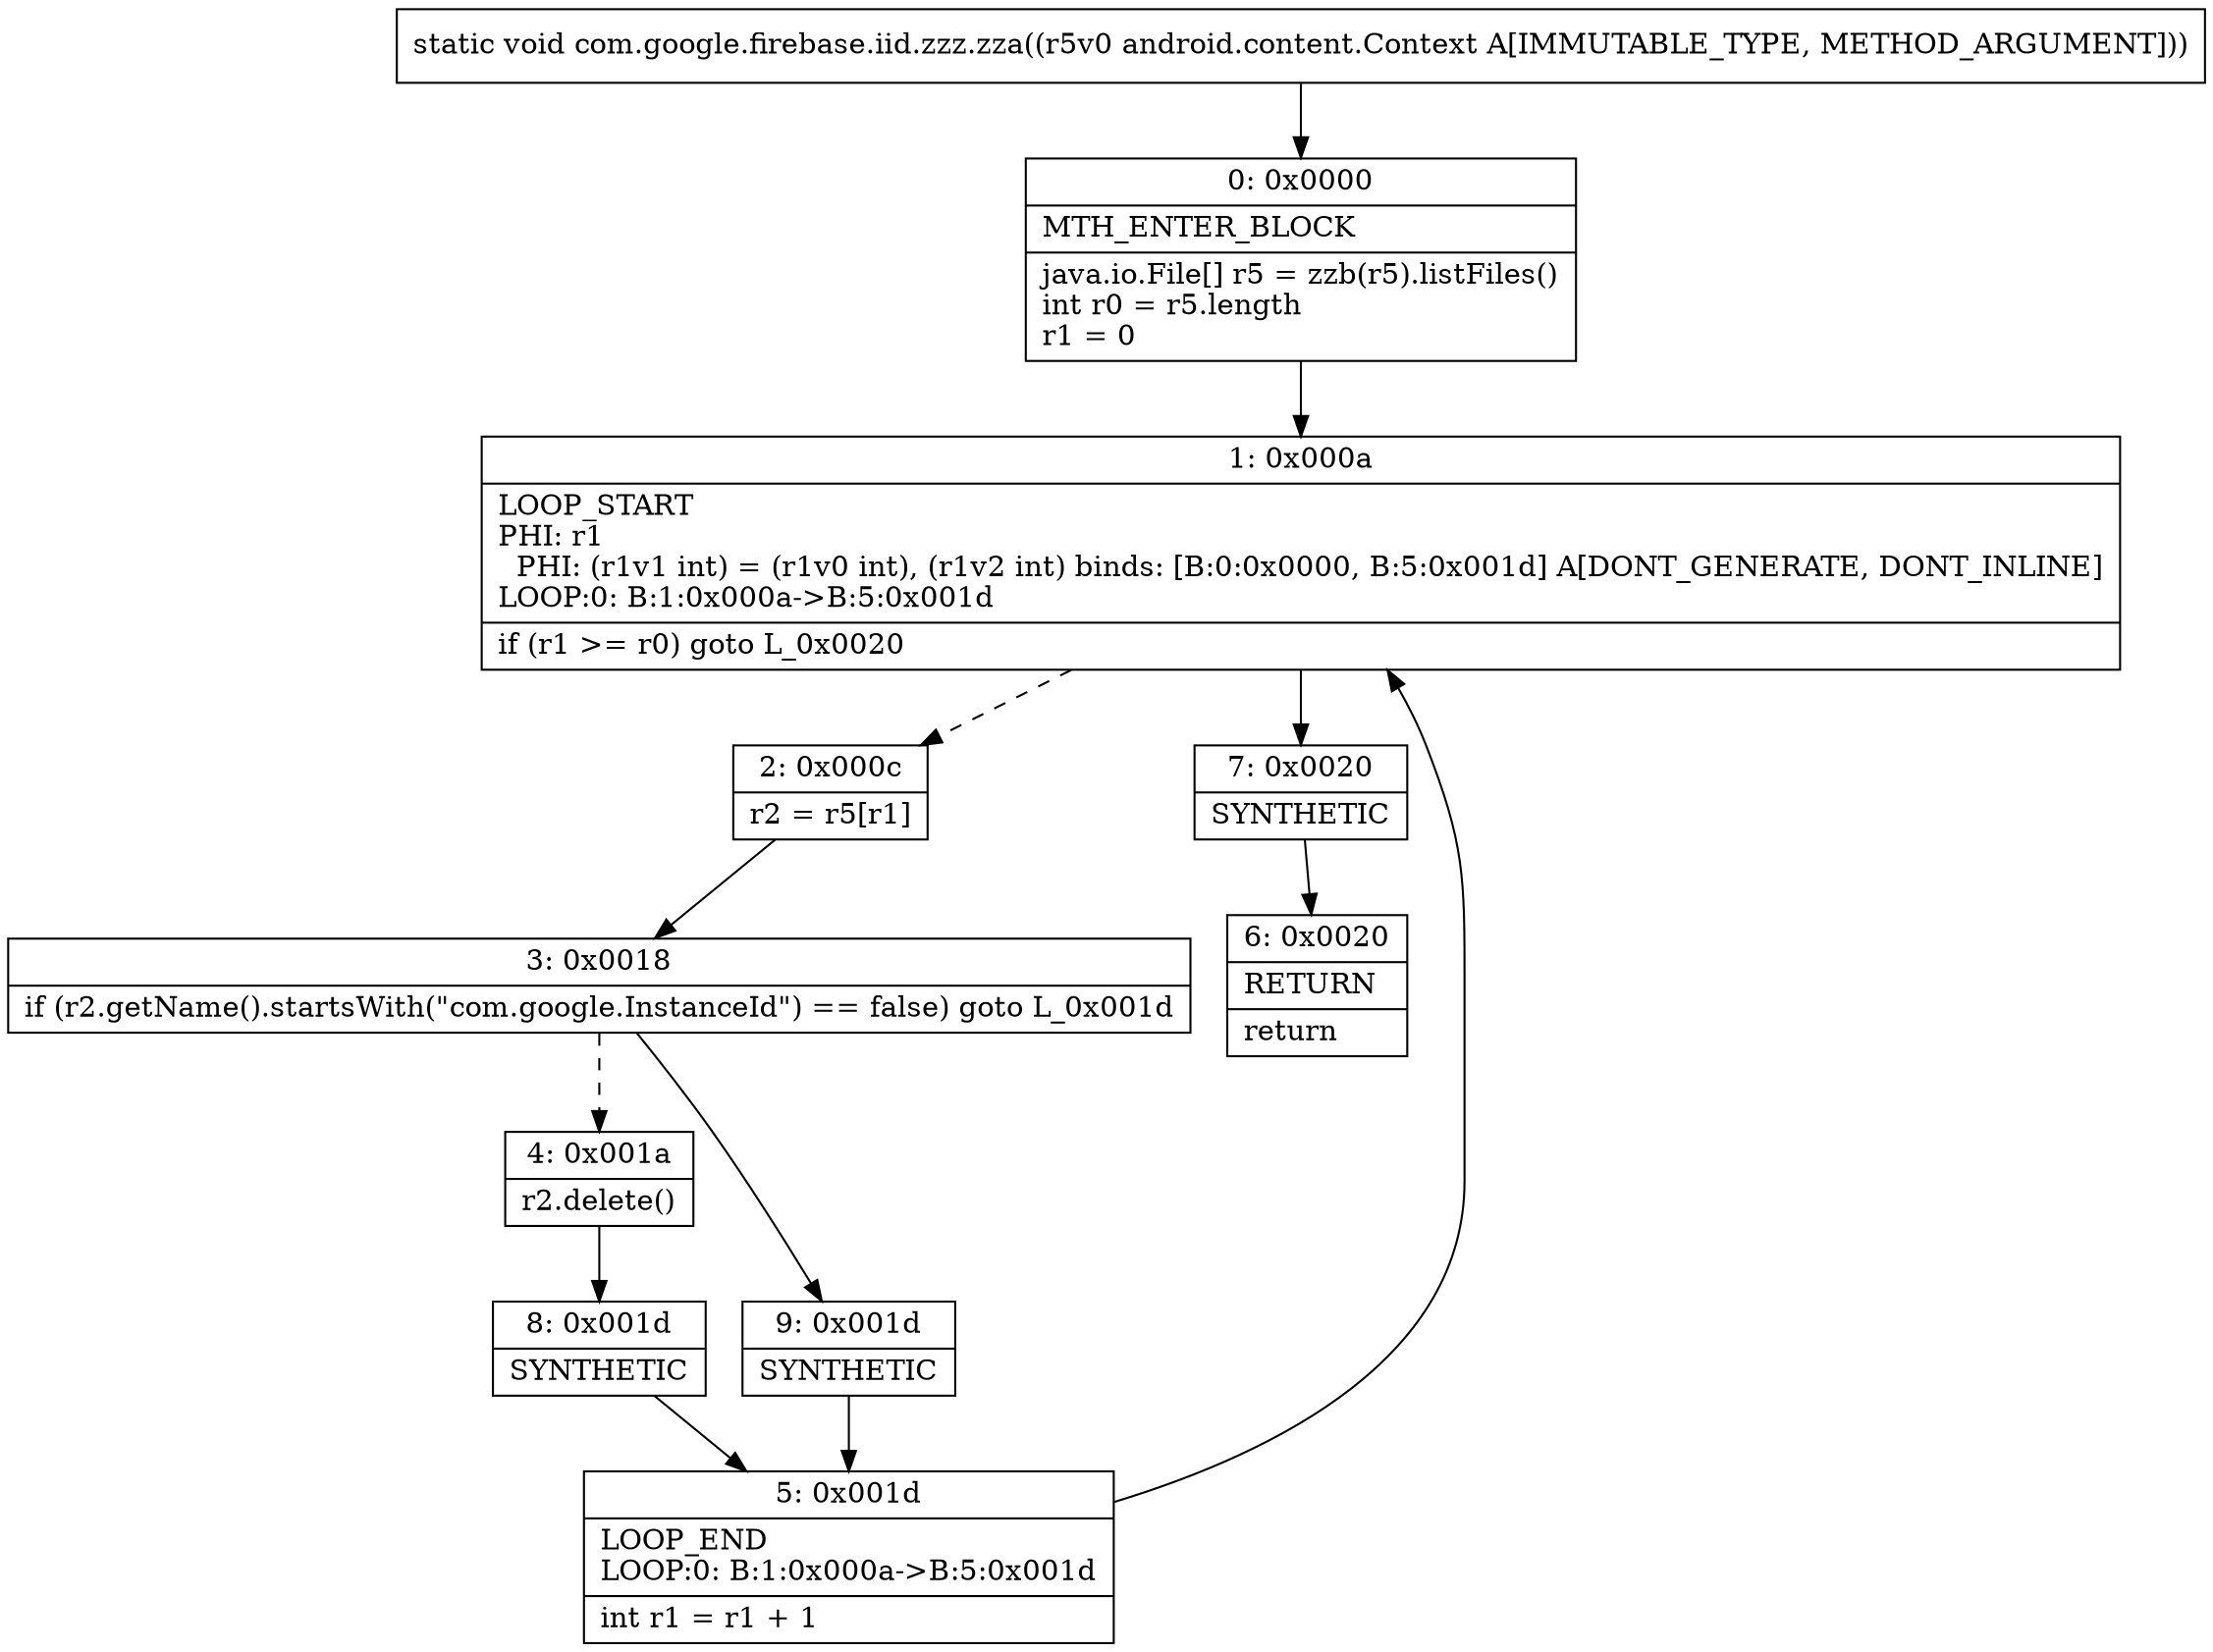 digraph "CFG forcom.google.firebase.iid.zzz.zza(Landroid\/content\/Context;)V" {
Node_0 [shape=record,label="{0\:\ 0x0000|MTH_ENTER_BLOCK\l|java.io.File[] r5 = zzb(r5).listFiles()\lint r0 = r5.length\lr1 = 0\l}"];
Node_1 [shape=record,label="{1\:\ 0x000a|LOOP_START\lPHI: r1 \l  PHI: (r1v1 int) = (r1v0 int), (r1v2 int) binds: [B:0:0x0000, B:5:0x001d] A[DONT_GENERATE, DONT_INLINE]\lLOOP:0: B:1:0x000a\-\>B:5:0x001d\l|if (r1 \>= r0) goto L_0x0020\l}"];
Node_2 [shape=record,label="{2\:\ 0x000c|r2 = r5[r1]\l}"];
Node_3 [shape=record,label="{3\:\ 0x0018|if (r2.getName().startsWith(\"com.google.InstanceId\") == false) goto L_0x001d\l}"];
Node_4 [shape=record,label="{4\:\ 0x001a|r2.delete()\l}"];
Node_5 [shape=record,label="{5\:\ 0x001d|LOOP_END\lLOOP:0: B:1:0x000a\-\>B:5:0x001d\l|int r1 = r1 + 1\l}"];
Node_6 [shape=record,label="{6\:\ 0x0020|RETURN\l|return\l}"];
Node_7 [shape=record,label="{7\:\ 0x0020|SYNTHETIC\l}"];
Node_8 [shape=record,label="{8\:\ 0x001d|SYNTHETIC\l}"];
Node_9 [shape=record,label="{9\:\ 0x001d|SYNTHETIC\l}"];
MethodNode[shape=record,label="{static void com.google.firebase.iid.zzz.zza((r5v0 android.content.Context A[IMMUTABLE_TYPE, METHOD_ARGUMENT])) }"];
MethodNode -> Node_0;
Node_0 -> Node_1;
Node_1 -> Node_2[style=dashed];
Node_1 -> Node_7;
Node_2 -> Node_3;
Node_3 -> Node_4[style=dashed];
Node_3 -> Node_9;
Node_4 -> Node_8;
Node_5 -> Node_1;
Node_7 -> Node_6;
Node_8 -> Node_5;
Node_9 -> Node_5;
}

